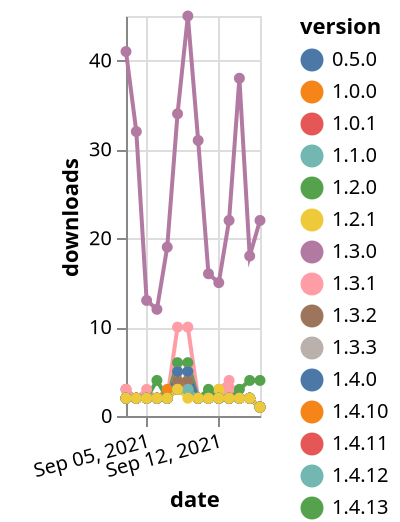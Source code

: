 {"$schema": "https://vega.github.io/schema/vega-lite/v5.json", "description": "A simple bar chart with embedded data.", "data": {"values": [{"date": "2021-09-03", "total": 2307, "delta": 2, "version": "1.1.0"}, {"date": "2021-09-04", "total": 2309, "delta": 2, "version": "1.1.0"}, {"date": "2021-09-05", "total": 2311, "delta": 2, "version": "1.1.0"}, {"date": "2021-09-06", "total": 2313, "delta": 2, "version": "1.1.0"}, {"date": "2021-09-07", "total": 2315, "delta": 2, "version": "1.1.0"}, {"date": "2021-09-08", "total": 2318, "delta": 3, "version": "1.1.0"}, {"date": "2021-09-09", "total": 2321, "delta": 3, "version": "1.1.0"}, {"date": "2021-09-10", "total": 2323, "delta": 2, "version": "1.1.0"}, {"date": "2021-09-11", "total": 2325, "delta": 2, "version": "1.1.0"}, {"date": "2021-09-12", "total": 2327, "delta": 2, "version": "1.1.0"}, {"date": "2021-09-13", "total": 2329, "delta": 2, "version": "1.1.0"}, {"date": "2021-09-14", "total": 2331, "delta": 2, "version": "1.1.0"}, {"date": "2021-09-15", "total": 2333, "delta": 2, "version": "1.1.0"}, {"date": "2021-09-16", "total": 2334, "delta": 1, "version": "1.1.0"}, {"date": "2021-09-03", "total": 2714, "delta": 2, "version": "1.3.0"}, {"date": "2021-09-04", "total": 2716, "delta": 2, "version": "1.3.0"}, {"date": "2021-09-05", "total": 2718, "delta": 2, "version": "1.3.0"}, {"date": "2021-09-06", "total": 2720, "delta": 2, "version": "1.3.0"}, {"date": "2021-09-07", "total": 2722, "delta": 2, "version": "1.3.0"}, {"date": "2021-09-08", "total": 2727, "delta": 5, "version": "1.3.0"}, {"date": "2021-09-09", "total": 2732, "delta": 5, "version": "1.3.0"}, {"date": "2021-09-10", "total": 2734, "delta": 2, "version": "1.3.0"}, {"date": "2021-09-11", "total": 2736, "delta": 2, "version": "1.3.0"}, {"date": "2021-09-12", "total": 2738, "delta": 2, "version": "1.3.0"}, {"date": "2021-09-13", "total": 2740, "delta": 2, "version": "1.3.0"}, {"date": "2021-09-14", "total": 2742, "delta": 2, "version": "1.3.0"}, {"date": "2021-09-15", "total": 2744, "delta": 2, "version": "1.3.0"}, {"date": "2021-09-16", "total": 2745, "delta": 1, "version": "1.3.0"}, {"date": "2021-09-03", "total": 1261, "delta": 3, "version": "1.4.11"}, {"date": "2021-09-04", "total": 1263, "delta": 2, "version": "1.4.11"}, {"date": "2021-09-05", "total": 1265, "delta": 2, "version": "1.4.11"}, {"date": "2021-09-06", "total": 1267, "delta": 2, "version": "1.4.11"}, {"date": "2021-09-07", "total": 1269, "delta": 2, "version": "1.4.11"}, {"date": "2021-09-08", "total": 1272, "delta": 3, "version": "1.4.11"}, {"date": "2021-09-09", "total": 1276, "delta": 4, "version": "1.4.11"}, {"date": "2021-09-10", "total": 1278, "delta": 2, "version": "1.4.11"}, {"date": "2021-09-11", "total": 1280, "delta": 2, "version": "1.4.11"}, {"date": "2021-09-12", "total": 1282, "delta": 2, "version": "1.4.11"}, {"date": "2021-09-13", "total": 1284, "delta": 2, "version": "1.4.11"}, {"date": "2021-09-14", "total": 1286, "delta": 2, "version": "1.4.11"}, {"date": "2021-09-15", "total": 1288, "delta": 2, "version": "1.4.11"}, {"date": "2021-09-16", "total": 1289, "delta": 1, "version": "1.4.11"}, {"date": "2021-09-03", "total": 2306, "delta": 2, "version": "1.0.1"}, {"date": "2021-09-04", "total": 2308, "delta": 2, "version": "1.0.1"}, {"date": "2021-09-05", "total": 2310, "delta": 2, "version": "1.0.1"}, {"date": "2021-09-06", "total": 2312, "delta": 2, "version": "1.0.1"}, {"date": "2021-09-07", "total": 2314, "delta": 2, "version": "1.0.1"}, {"date": "2021-09-08", "total": 2317, "delta": 3, "version": "1.0.1"}, {"date": "2021-09-09", "total": 2320, "delta": 3, "version": "1.0.1"}, {"date": "2021-09-10", "total": 2322, "delta": 2, "version": "1.0.1"}, {"date": "2021-09-11", "total": 2324, "delta": 2, "version": "1.0.1"}, {"date": "2021-09-12", "total": 2326, "delta": 2, "version": "1.0.1"}, {"date": "2021-09-13", "total": 2328, "delta": 2, "version": "1.0.1"}, {"date": "2021-09-14", "total": 2330, "delta": 2, "version": "1.0.1"}, {"date": "2021-09-15", "total": 2332, "delta": 2, "version": "1.0.1"}, {"date": "2021-09-16", "total": 2333, "delta": 1, "version": "1.0.1"}, {"date": "2021-09-03", "total": 2534, "delta": 2, "version": "1.0.0"}, {"date": "2021-09-04", "total": 2536, "delta": 2, "version": "1.0.0"}, {"date": "2021-09-05", "total": 2538, "delta": 2, "version": "1.0.0"}, {"date": "2021-09-06", "total": 2540, "delta": 2, "version": "1.0.0"}, {"date": "2021-09-07", "total": 2542, "delta": 2, "version": "1.0.0"}, {"date": "2021-09-08", "total": 2546, "delta": 4, "version": "1.0.0"}, {"date": "2021-09-09", "total": 2550, "delta": 4, "version": "1.0.0"}, {"date": "2021-09-10", "total": 2552, "delta": 2, "version": "1.0.0"}, {"date": "2021-09-11", "total": 2554, "delta": 2, "version": "1.0.0"}, {"date": "2021-09-12", "total": 2556, "delta": 2, "version": "1.0.0"}, {"date": "2021-09-13", "total": 2558, "delta": 2, "version": "1.0.0"}, {"date": "2021-09-14", "total": 2560, "delta": 2, "version": "1.0.0"}, {"date": "2021-09-15", "total": 2562, "delta": 2, "version": "1.0.0"}, {"date": "2021-09-16", "total": 2563, "delta": 1, "version": "1.0.0"}, {"date": "2021-09-03", "total": 2727, "delta": 2, "version": "1.3.3"}, {"date": "2021-09-04", "total": 2729, "delta": 2, "version": "1.3.3"}, {"date": "2021-09-05", "total": 2731, "delta": 2, "version": "1.3.3"}, {"date": "2021-09-06", "total": 2733, "delta": 2, "version": "1.3.3"}, {"date": "2021-09-07", "total": 2735, "delta": 2, "version": "1.3.3"}, {"date": "2021-09-08", "total": 2738, "delta": 3, "version": "1.3.3"}, {"date": "2021-09-09", "total": 2741, "delta": 3, "version": "1.3.3"}, {"date": "2021-09-10", "total": 2743, "delta": 2, "version": "1.3.3"}, {"date": "2021-09-11", "total": 2745, "delta": 2, "version": "1.3.3"}, {"date": "2021-09-12", "total": 2747, "delta": 2, "version": "1.3.3"}, {"date": "2021-09-13", "total": 2749, "delta": 2, "version": "1.3.3"}, {"date": "2021-09-14", "total": 2751, "delta": 2, "version": "1.3.3"}, {"date": "2021-09-15", "total": 2753, "delta": 2, "version": "1.3.3"}, {"date": "2021-09-16", "total": 2754, "delta": 1, "version": "1.3.3"}, {"date": "2021-09-03", "total": 2367, "delta": 2, "version": "1.4.7"}, {"date": "2021-09-04", "total": 2369, "delta": 2, "version": "1.4.7"}, {"date": "2021-09-05", "total": 2371, "delta": 2, "version": "1.4.7"}, {"date": "2021-09-06", "total": 2373, "delta": 2, "version": "1.4.7"}, {"date": "2021-09-07", "total": 2375, "delta": 2, "version": "1.4.7"}, {"date": "2021-09-08", "total": 2378, "delta": 3, "version": "1.4.7"}, {"date": "2021-09-09", "total": 2381, "delta": 3, "version": "1.4.7"}, {"date": "2021-09-10", "total": 2383, "delta": 2, "version": "1.4.7"}, {"date": "2021-09-11", "total": 2385, "delta": 2, "version": "1.4.7"}, {"date": "2021-09-12", "total": 2387, "delta": 2, "version": "1.4.7"}, {"date": "2021-09-13", "total": 2389, "delta": 2, "version": "1.4.7"}, {"date": "2021-09-14", "total": 2391, "delta": 2, "version": "1.4.7"}, {"date": "2021-09-15", "total": 2393, "delta": 2, "version": "1.4.7"}, {"date": "2021-09-16", "total": 2394, "delta": 1, "version": "1.4.7"}, {"date": "2021-09-03", "total": 4152, "delta": 2, "version": "1.4.3"}, {"date": "2021-09-04", "total": 4154, "delta": 2, "version": "1.4.3"}, {"date": "2021-09-05", "total": 4157, "delta": 3, "version": "1.4.3"}, {"date": "2021-09-06", "total": 4159, "delta": 2, "version": "1.4.3"}, {"date": "2021-09-07", "total": 4161, "delta": 2, "version": "1.4.3"}, {"date": "2021-09-08", "total": 4164, "delta": 3, "version": "1.4.3"}, {"date": "2021-09-09", "total": 4167, "delta": 3, "version": "1.4.3"}, {"date": "2021-09-10", "total": 4169, "delta": 2, "version": "1.4.3"}, {"date": "2021-09-11", "total": 4171, "delta": 2, "version": "1.4.3"}, {"date": "2021-09-12", "total": 4173, "delta": 2, "version": "1.4.3"}, {"date": "2021-09-13", "total": 4176, "delta": 3, "version": "1.4.3"}, {"date": "2021-09-14", "total": 4178, "delta": 2, "version": "1.4.3"}, {"date": "2021-09-15", "total": 4180, "delta": 2, "version": "1.4.3"}, {"date": "2021-09-16", "total": 4181, "delta": 1, "version": "1.4.3"}, {"date": "2021-09-03", "total": 5645, "delta": 3, "version": "1.3.1"}, {"date": "2021-09-04", "total": 5647, "delta": 2, "version": "1.3.1"}, {"date": "2021-09-05", "total": 5649, "delta": 2, "version": "1.3.1"}, {"date": "2021-09-06", "total": 5651, "delta": 2, "version": "1.3.1"}, {"date": "2021-09-07", "total": 5653, "delta": 2, "version": "1.3.1"}, {"date": "2021-09-08", "total": 5663, "delta": 10, "version": "1.3.1"}, {"date": "2021-09-09", "total": 5673, "delta": 10, "version": "1.3.1"}, {"date": "2021-09-10", "total": 5675, "delta": 2, "version": "1.3.1"}, {"date": "2021-09-11", "total": 5677, "delta": 2, "version": "1.3.1"}, {"date": "2021-09-12", "total": 5680, "delta": 3, "version": "1.3.1"}, {"date": "2021-09-13", "total": 5684, "delta": 4, "version": "1.3.1"}, {"date": "2021-09-14", "total": 5686, "delta": 2, "version": "1.3.1"}, {"date": "2021-09-15", "total": 5688, "delta": 2, "version": "1.3.1"}, {"date": "2021-09-16", "total": 5689, "delta": 1, "version": "1.3.1"}, {"date": "2021-09-03", "total": 3516, "delta": 2, "version": "1.3.2"}, {"date": "2021-09-04", "total": 3518, "delta": 2, "version": "1.3.2"}, {"date": "2021-09-05", "total": 3520, "delta": 2, "version": "1.3.2"}, {"date": "2021-09-06", "total": 3522, "delta": 2, "version": "1.3.2"}, {"date": "2021-09-07", "total": 3524, "delta": 2, "version": "1.3.2"}, {"date": "2021-09-08", "total": 3528, "delta": 4, "version": "1.3.2"}, {"date": "2021-09-09", "total": 3532, "delta": 4, "version": "1.3.2"}, {"date": "2021-09-10", "total": 3534, "delta": 2, "version": "1.3.2"}, {"date": "2021-09-11", "total": 3536, "delta": 2, "version": "1.3.2"}, {"date": "2021-09-12", "total": 3538, "delta": 2, "version": "1.3.2"}, {"date": "2021-09-13", "total": 3540, "delta": 2, "version": "1.3.2"}, {"date": "2021-09-14", "total": 3542, "delta": 2, "version": "1.3.2"}, {"date": "2021-09-15", "total": 3544, "delta": 2, "version": "1.3.2"}, {"date": "2021-09-16", "total": 3545, "delta": 1, "version": "1.3.2"}, {"date": "2021-09-03", "total": 2939, "delta": 2, "version": "1.2.0"}, {"date": "2021-09-04", "total": 2941, "delta": 2, "version": "1.2.0"}, {"date": "2021-09-05", "total": 2943, "delta": 2, "version": "1.2.0"}, {"date": "2021-09-06", "total": 2945, "delta": 2, "version": "1.2.0"}, {"date": "2021-09-07", "total": 2947, "delta": 2, "version": "1.2.0"}, {"date": "2021-09-08", "total": 2953, "delta": 6, "version": "1.2.0"}, {"date": "2021-09-09", "total": 2959, "delta": 6, "version": "1.2.0"}, {"date": "2021-09-10", "total": 2961, "delta": 2, "version": "1.2.0"}, {"date": "2021-09-11", "total": 2963, "delta": 2, "version": "1.2.0"}, {"date": "2021-09-12", "total": 2965, "delta": 2, "version": "1.2.0"}, {"date": "2021-09-13", "total": 2967, "delta": 2, "version": "1.2.0"}, {"date": "2021-09-14", "total": 2969, "delta": 2, "version": "1.2.0"}, {"date": "2021-09-15", "total": 2971, "delta": 2, "version": "1.2.0"}, {"date": "2021-09-16", "total": 2972, "delta": 1, "version": "1.2.0"}, {"date": "2021-09-03", "total": 2776, "delta": 2, "version": "1.2.1"}, {"date": "2021-09-04", "total": 2778, "delta": 2, "version": "1.2.1"}, {"date": "2021-09-05", "total": 2780, "delta": 2, "version": "1.2.1"}, {"date": "2021-09-06", "total": 2782, "delta": 2, "version": "1.2.1"}, {"date": "2021-09-07", "total": 2784, "delta": 2, "version": "1.2.1"}, {"date": "2021-09-08", "total": 2789, "delta": 5, "version": "1.2.1"}, {"date": "2021-09-09", "total": 2794, "delta": 5, "version": "1.2.1"}, {"date": "2021-09-10", "total": 2796, "delta": 2, "version": "1.2.1"}, {"date": "2021-09-11", "total": 2798, "delta": 2, "version": "1.2.1"}, {"date": "2021-09-12", "total": 2801, "delta": 3, "version": "1.2.1"}, {"date": "2021-09-13", "total": 2803, "delta": 2, "version": "1.2.1"}, {"date": "2021-09-14", "total": 2805, "delta": 2, "version": "1.2.1"}, {"date": "2021-09-15", "total": 2807, "delta": 2, "version": "1.2.1"}, {"date": "2021-09-16", "total": 2808, "delta": 1, "version": "1.2.1"}, {"date": "2021-09-03", "total": 4718, "delta": 41, "version": "1.4.20"}, {"date": "2021-09-04", "total": 4750, "delta": 32, "version": "1.4.20"}, {"date": "2021-09-05", "total": 4763, "delta": 13, "version": "1.4.20"}, {"date": "2021-09-06", "total": 4775, "delta": 12, "version": "1.4.20"}, {"date": "2021-09-07", "total": 4794, "delta": 19, "version": "1.4.20"}, {"date": "2021-09-08", "total": 4828, "delta": 34, "version": "1.4.20"}, {"date": "2021-09-09", "total": 4873, "delta": 45, "version": "1.4.20"}, {"date": "2021-09-10", "total": 4904, "delta": 31, "version": "1.4.20"}, {"date": "2021-09-11", "total": 4920, "delta": 16, "version": "1.4.20"}, {"date": "2021-09-12", "total": 4935, "delta": 15, "version": "1.4.20"}, {"date": "2021-09-13", "total": 4957, "delta": 22, "version": "1.4.20"}, {"date": "2021-09-14", "total": 4995, "delta": 38, "version": "1.4.20"}, {"date": "2021-09-15", "total": 5013, "delta": 18, "version": "1.4.20"}, {"date": "2021-09-16", "total": 5035, "delta": 22, "version": "1.4.20"}, {"date": "2021-09-03", "total": 3528, "delta": 2, "version": "0.5.0"}, {"date": "2021-09-04", "total": 3530, "delta": 2, "version": "0.5.0"}, {"date": "2021-09-05", "total": 3532, "delta": 2, "version": "0.5.0"}, {"date": "2021-09-06", "total": 3534, "delta": 2, "version": "0.5.0"}, {"date": "2021-09-07", "total": 3536, "delta": 2, "version": "0.5.0"}, {"date": "2021-09-08", "total": 3541, "delta": 5, "version": "0.5.0"}, {"date": "2021-09-09", "total": 3546, "delta": 5, "version": "0.5.0"}, {"date": "2021-09-10", "total": 3548, "delta": 2, "version": "0.5.0"}, {"date": "2021-09-11", "total": 3550, "delta": 2, "version": "0.5.0"}, {"date": "2021-09-12", "total": 3552, "delta": 2, "version": "0.5.0"}, {"date": "2021-09-13", "total": 3554, "delta": 2, "version": "0.5.0"}, {"date": "2021-09-14", "total": 3556, "delta": 2, "version": "0.5.0"}, {"date": "2021-09-15", "total": 3558, "delta": 2, "version": "0.5.0"}, {"date": "2021-09-16", "total": 3559, "delta": 1, "version": "0.5.0"}, {"date": "2021-09-03", "total": 2719, "delta": 2, "version": "1.4.0"}, {"date": "2021-09-04", "total": 2721, "delta": 2, "version": "1.4.0"}, {"date": "2021-09-05", "total": 2723, "delta": 2, "version": "1.4.0"}, {"date": "2021-09-06", "total": 2725, "delta": 2, "version": "1.4.0"}, {"date": "2021-09-07", "total": 2727, "delta": 2, "version": "1.4.0"}, {"date": "2021-09-08", "total": 2730, "delta": 3, "version": "1.4.0"}, {"date": "2021-09-09", "total": 2733, "delta": 3, "version": "1.4.0"}, {"date": "2021-09-10", "total": 2735, "delta": 2, "version": "1.4.0"}, {"date": "2021-09-11", "total": 2737, "delta": 2, "version": "1.4.0"}, {"date": "2021-09-12", "total": 2739, "delta": 2, "version": "1.4.0"}, {"date": "2021-09-13", "total": 2741, "delta": 2, "version": "1.4.0"}, {"date": "2021-09-14", "total": 2743, "delta": 2, "version": "1.4.0"}, {"date": "2021-09-15", "total": 2745, "delta": 2, "version": "1.4.0"}, {"date": "2021-09-16", "total": 2746, "delta": 1, "version": "1.4.0"}, {"date": "2021-09-03", "total": 3786, "delta": 2, "version": "1.4.10"}, {"date": "2021-09-04", "total": 3788, "delta": 2, "version": "1.4.10"}, {"date": "2021-09-05", "total": 3790, "delta": 2, "version": "1.4.10"}, {"date": "2021-09-06", "total": 3792, "delta": 2, "version": "1.4.10"}, {"date": "2021-09-07", "total": 3795, "delta": 3, "version": "1.4.10"}, {"date": "2021-09-08", "total": 3798, "delta": 3, "version": "1.4.10"}, {"date": "2021-09-09", "total": 3801, "delta": 3, "version": "1.4.10"}, {"date": "2021-09-10", "total": 3803, "delta": 2, "version": "1.4.10"}, {"date": "2021-09-11", "total": 3805, "delta": 2, "version": "1.4.10"}, {"date": "2021-09-12", "total": 3807, "delta": 2, "version": "1.4.10"}, {"date": "2021-09-13", "total": 3809, "delta": 2, "version": "1.4.10"}, {"date": "2021-09-14", "total": 3811, "delta": 2, "version": "1.4.10"}, {"date": "2021-09-15", "total": 3813, "delta": 2, "version": "1.4.10"}, {"date": "2021-09-16", "total": 3814, "delta": 1, "version": "1.4.10"}, {"date": "2021-09-03", "total": 7277, "delta": 2, "version": "1.4.13"}, {"date": "2021-09-04", "total": 7279, "delta": 2, "version": "1.4.13"}, {"date": "2021-09-05", "total": 7281, "delta": 2, "version": "1.4.13"}, {"date": "2021-09-06", "total": 7285, "delta": 4, "version": "1.4.13"}, {"date": "2021-09-07", "total": 7287, "delta": 2, "version": "1.4.13"}, {"date": "2021-09-08", "total": 7290, "delta": 3, "version": "1.4.13"}, {"date": "2021-09-09", "total": 7293, "delta": 3, "version": "1.4.13"}, {"date": "2021-09-10", "total": 7295, "delta": 2, "version": "1.4.13"}, {"date": "2021-09-11", "total": 7298, "delta": 3, "version": "1.4.13"}, {"date": "2021-09-12", "total": 7300, "delta": 2, "version": "1.4.13"}, {"date": "2021-09-13", "total": 7302, "delta": 2, "version": "1.4.13"}, {"date": "2021-09-14", "total": 7305, "delta": 3, "version": "1.4.13"}, {"date": "2021-09-15", "total": 7309, "delta": 4, "version": "1.4.13"}, {"date": "2021-09-16", "total": 7313, "delta": 4, "version": "1.4.13"}, {"date": "2021-09-03", "total": 1375, "delta": 2, "version": "1.4.12"}, {"date": "2021-09-04", "total": 1377, "delta": 2, "version": "1.4.12"}, {"date": "2021-09-05", "total": 1379, "delta": 2, "version": "1.4.12"}, {"date": "2021-09-06", "total": 1381, "delta": 2, "version": "1.4.12"}, {"date": "2021-09-07", "total": 1383, "delta": 2, "version": "1.4.12"}, {"date": "2021-09-08", "total": 1386, "delta": 3, "version": "1.4.12"}, {"date": "2021-09-09", "total": 1389, "delta": 3, "version": "1.4.12"}, {"date": "2021-09-10", "total": 1391, "delta": 2, "version": "1.4.12"}, {"date": "2021-09-11", "total": 1393, "delta": 2, "version": "1.4.12"}, {"date": "2021-09-12", "total": 1395, "delta": 2, "version": "1.4.12"}, {"date": "2021-09-13", "total": 1397, "delta": 2, "version": "1.4.12"}, {"date": "2021-09-14", "total": 1399, "delta": 2, "version": "1.4.12"}, {"date": "2021-09-15", "total": 1401, "delta": 2, "version": "1.4.12"}, {"date": "2021-09-16", "total": 1402, "delta": 1, "version": "1.4.12"}, {"date": "2021-09-03", "total": 1712, "delta": 2, "version": "1.4.2"}, {"date": "2021-09-04", "total": 1714, "delta": 2, "version": "1.4.2"}, {"date": "2021-09-05", "total": 1716, "delta": 2, "version": "1.4.2"}, {"date": "2021-09-06", "total": 1718, "delta": 2, "version": "1.4.2"}, {"date": "2021-09-07", "total": 1720, "delta": 2, "version": "1.4.2"}, {"date": "2021-09-08", "total": 1723, "delta": 3, "version": "1.4.2"}, {"date": "2021-09-09", "total": 1725, "delta": 2, "version": "1.4.2"}, {"date": "2021-09-10", "total": 1727, "delta": 2, "version": "1.4.2"}, {"date": "2021-09-11", "total": 1729, "delta": 2, "version": "1.4.2"}, {"date": "2021-09-12", "total": 1731, "delta": 2, "version": "1.4.2"}, {"date": "2021-09-13", "total": 1733, "delta": 2, "version": "1.4.2"}, {"date": "2021-09-14", "total": 1735, "delta": 2, "version": "1.4.2"}, {"date": "2021-09-15", "total": 1737, "delta": 2, "version": "1.4.2"}, {"date": "2021-09-16", "total": 1738, "delta": 1, "version": "1.4.2"}]}, "width": "container", "mark": {"type": "line", "point": {"filled": true}}, "encoding": {"x": {"field": "date", "type": "temporal", "timeUnit": "yearmonthdate", "title": "date", "axis": {"labelAngle": -15}}, "y": {"field": "delta", "type": "quantitative", "title": "downloads"}, "color": {"field": "version", "type": "nominal"}, "tooltip": {"field": "delta"}}}
